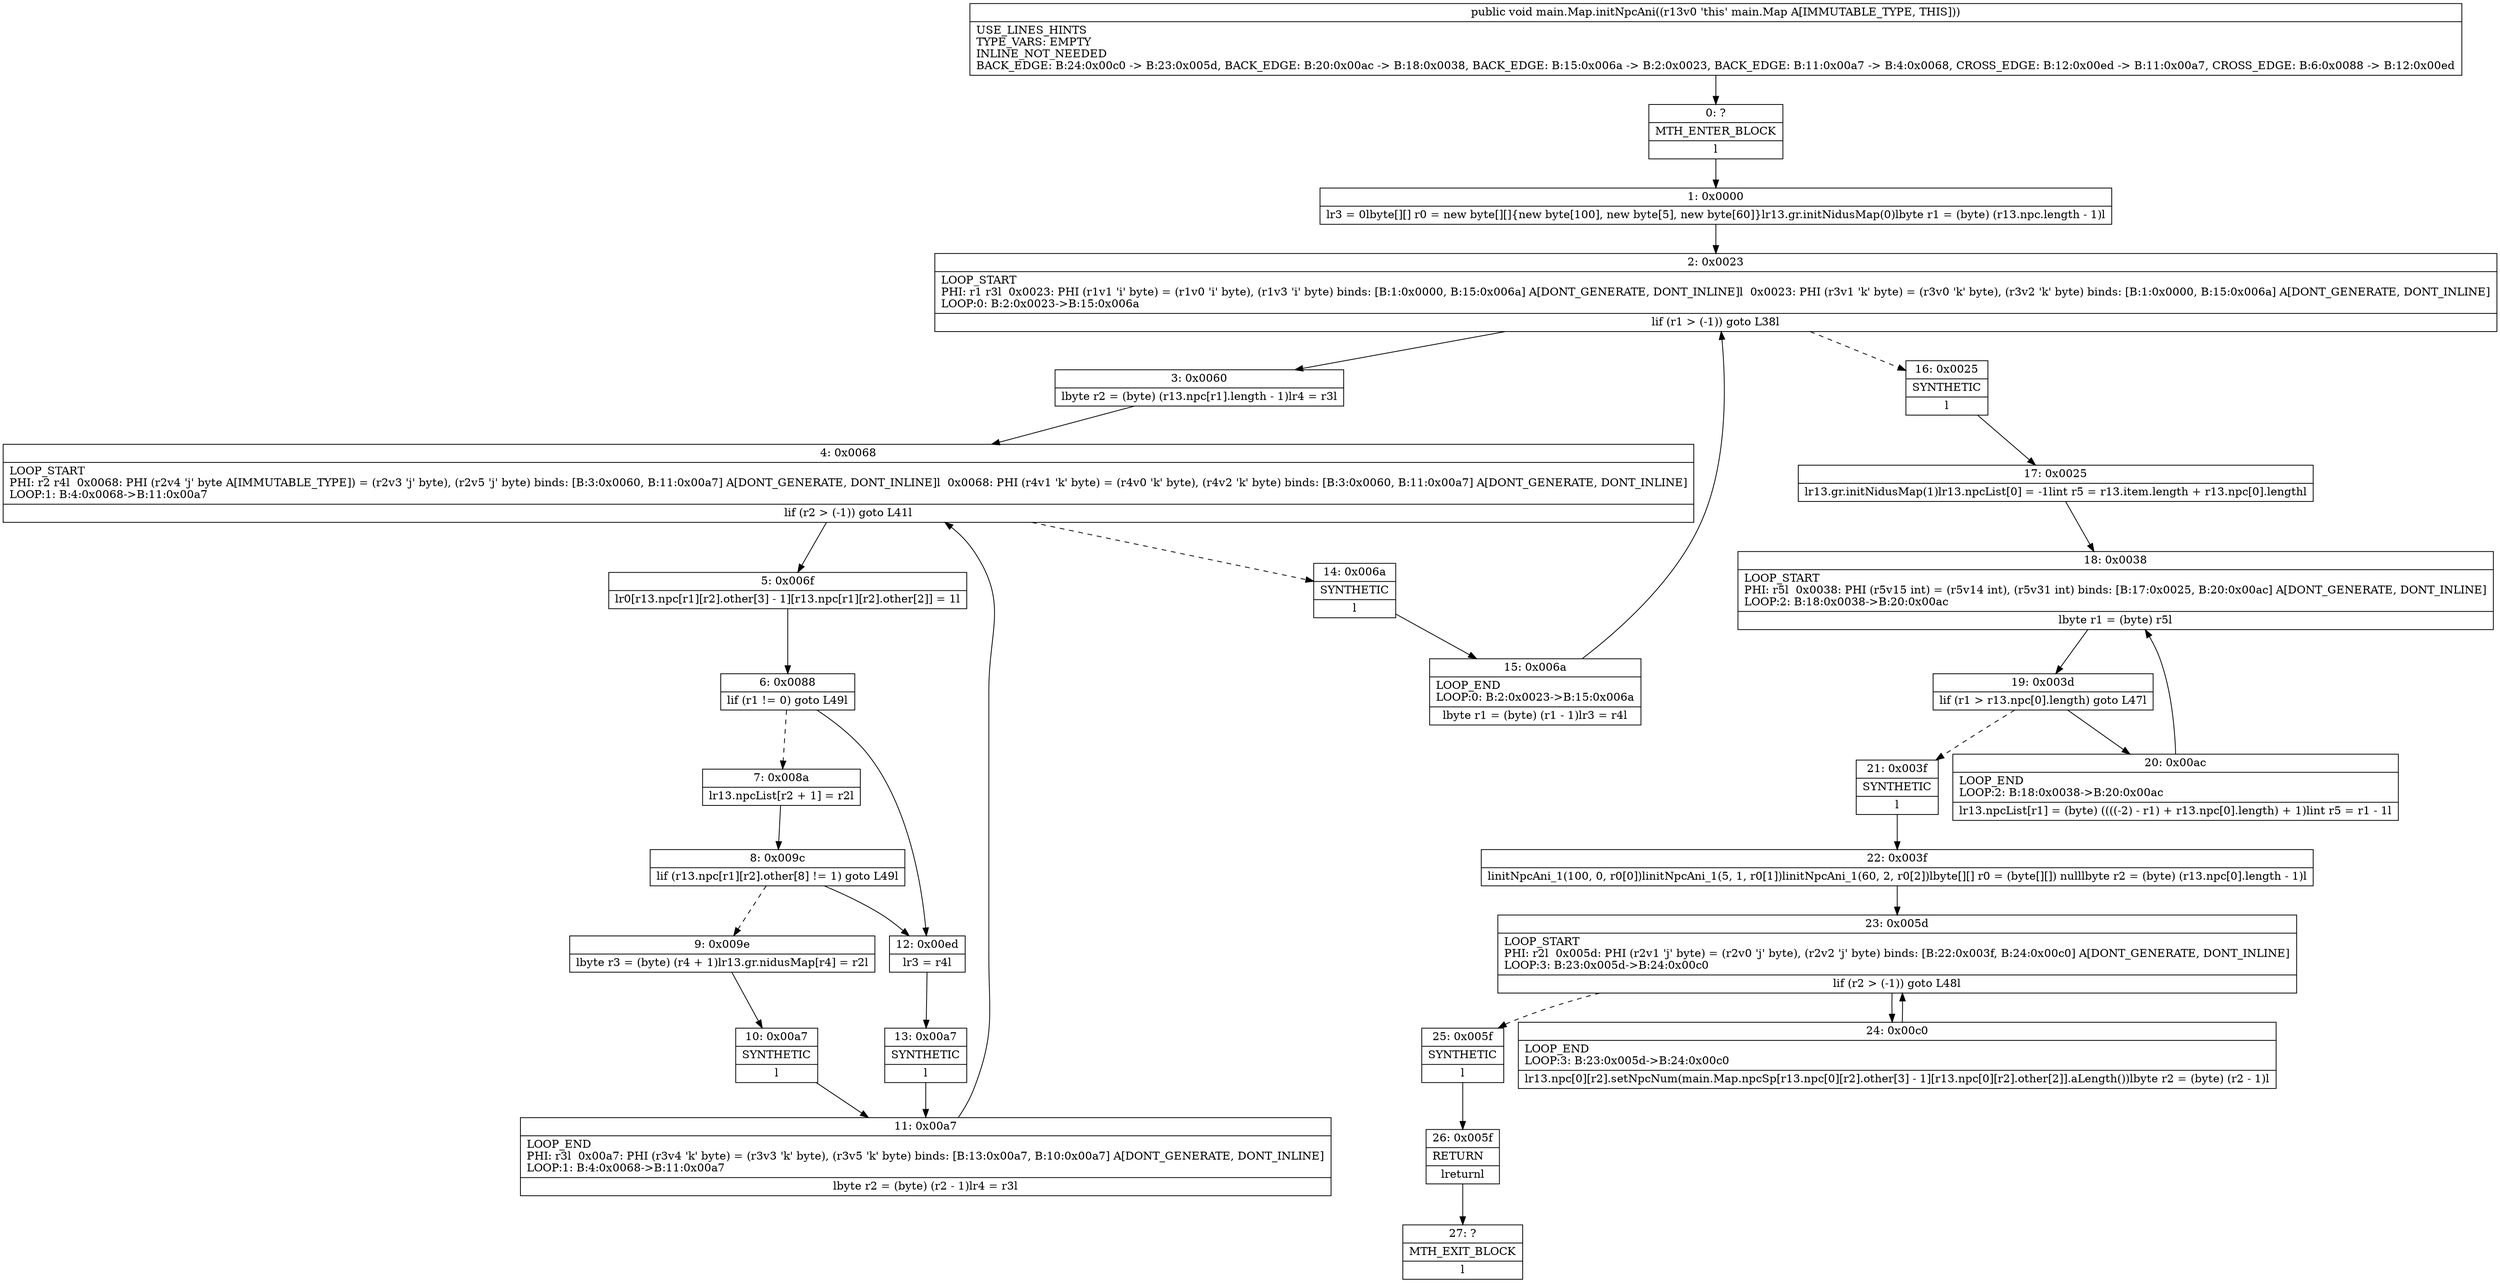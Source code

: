 digraph "CFG formain.Map.initNpcAni()V" {
Node_0 [shape=record,label="{0\:\ ?|MTH_ENTER_BLOCK\l|l}"];
Node_1 [shape=record,label="{1\:\ 0x0000|lr3 = 0lbyte[][] r0 = new byte[][]\{new byte[100], new byte[5], new byte[60]\}lr13.gr.initNidusMap(0)lbyte r1 = (byte) (r13.npc.length \- 1)l}"];
Node_2 [shape=record,label="{2\:\ 0x0023|LOOP_START\lPHI: r1 r3l  0x0023: PHI (r1v1 'i' byte) = (r1v0 'i' byte), (r1v3 'i' byte) binds: [B:1:0x0000, B:15:0x006a] A[DONT_GENERATE, DONT_INLINE]l  0x0023: PHI (r3v1 'k' byte) = (r3v0 'k' byte), (r3v2 'k' byte) binds: [B:1:0x0000, B:15:0x006a] A[DONT_GENERATE, DONT_INLINE]\lLOOP:0: B:2:0x0023\-\>B:15:0x006a\l|lif (r1 \> (\-1)) goto L38l}"];
Node_3 [shape=record,label="{3\:\ 0x0060|lbyte r2 = (byte) (r13.npc[r1].length \- 1)lr4 = r3l}"];
Node_4 [shape=record,label="{4\:\ 0x0068|LOOP_START\lPHI: r2 r4l  0x0068: PHI (r2v4 'j' byte A[IMMUTABLE_TYPE]) = (r2v3 'j' byte), (r2v5 'j' byte) binds: [B:3:0x0060, B:11:0x00a7] A[DONT_GENERATE, DONT_INLINE]l  0x0068: PHI (r4v1 'k' byte) = (r4v0 'k' byte), (r4v2 'k' byte) binds: [B:3:0x0060, B:11:0x00a7] A[DONT_GENERATE, DONT_INLINE]\lLOOP:1: B:4:0x0068\-\>B:11:0x00a7\l|lif (r2 \> (\-1)) goto L41l}"];
Node_5 [shape=record,label="{5\:\ 0x006f|lr0[r13.npc[r1][r2].other[3] \- 1][r13.npc[r1][r2].other[2]] = 1l}"];
Node_6 [shape=record,label="{6\:\ 0x0088|lif (r1 != 0) goto L49l}"];
Node_7 [shape=record,label="{7\:\ 0x008a|lr13.npcList[r2 + 1] = r2l}"];
Node_8 [shape=record,label="{8\:\ 0x009c|lif (r13.npc[r1][r2].other[8] != 1) goto L49l}"];
Node_9 [shape=record,label="{9\:\ 0x009e|lbyte r3 = (byte) (r4 + 1)lr13.gr.nidusMap[r4] = r2l}"];
Node_10 [shape=record,label="{10\:\ 0x00a7|SYNTHETIC\l|l}"];
Node_11 [shape=record,label="{11\:\ 0x00a7|LOOP_END\lPHI: r3l  0x00a7: PHI (r3v4 'k' byte) = (r3v3 'k' byte), (r3v5 'k' byte) binds: [B:13:0x00a7, B:10:0x00a7] A[DONT_GENERATE, DONT_INLINE]\lLOOP:1: B:4:0x0068\-\>B:11:0x00a7\l|lbyte r2 = (byte) (r2 \- 1)lr4 = r3l}"];
Node_12 [shape=record,label="{12\:\ 0x00ed|lr3 = r4l}"];
Node_13 [shape=record,label="{13\:\ 0x00a7|SYNTHETIC\l|l}"];
Node_14 [shape=record,label="{14\:\ 0x006a|SYNTHETIC\l|l}"];
Node_15 [shape=record,label="{15\:\ 0x006a|LOOP_END\lLOOP:0: B:2:0x0023\-\>B:15:0x006a\l|lbyte r1 = (byte) (r1 \- 1)lr3 = r4l}"];
Node_16 [shape=record,label="{16\:\ 0x0025|SYNTHETIC\l|l}"];
Node_17 [shape=record,label="{17\:\ 0x0025|lr13.gr.initNidusMap(1)lr13.npcList[0] = \-1lint r5 = r13.item.length + r13.npc[0].lengthl}"];
Node_18 [shape=record,label="{18\:\ 0x0038|LOOP_START\lPHI: r5l  0x0038: PHI (r5v15 int) = (r5v14 int), (r5v31 int) binds: [B:17:0x0025, B:20:0x00ac] A[DONT_GENERATE, DONT_INLINE]\lLOOP:2: B:18:0x0038\-\>B:20:0x00ac\l|lbyte r1 = (byte) r5l}"];
Node_19 [shape=record,label="{19\:\ 0x003d|lif (r1 \> r13.npc[0].length) goto L47l}"];
Node_20 [shape=record,label="{20\:\ 0x00ac|LOOP_END\lLOOP:2: B:18:0x0038\-\>B:20:0x00ac\l|lr13.npcList[r1] = (byte) ((((\-2) \- r1) + r13.npc[0].length) + 1)lint r5 = r1 \- 1l}"];
Node_21 [shape=record,label="{21\:\ 0x003f|SYNTHETIC\l|l}"];
Node_22 [shape=record,label="{22\:\ 0x003f|linitNpcAni_1(100, 0, r0[0])linitNpcAni_1(5, 1, r0[1])linitNpcAni_1(60, 2, r0[2])lbyte[][] r0 = (byte[][]) nulllbyte r2 = (byte) (r13.npc[0].length \- 1)l}"];
Node_23 [shape=record,label="{23\:\ 0x005d|LOOP_START\lPHI: r2l  0x005d: PHI (r2v1 'j' byte) = (r2v0 'j' byte), (r2v2 'j' byte) binds: [B:22:0x003f, B:24:0x00c0] A[DONT_GENERATE, DONT_INLINE]\lLOOP:3: B:23:0x005d\-\>B:24:0x00c0\l|lif (r2 \> (\-1)) goto L48l}"];
Node_24 [shape=record,label="{24\:\ 0x00c0|LOOP_END\lLOOP:3: B:23:0x005d\-\>B:24:0x00c0\l|lr13.npc[0][r2].setNpcNum(main.Map.npcSp[r13.npc[0][r2].other[3] \- 1][r13.npc[0][r2].other[2]].aLength())lbyte r2 = (byte) (r2 \- 1)l}"];
Node_25 [shape=record,label="{25\:\ 0x005f|SYNTHETIC\l|l}"];
Node_26 [shape=record,label="{26\:\ 0x005f|RETURN\l|lreturnl}"];
Node_27 [shape=record,label="{27\:\ ?|MTH_EXIT_BLOCK\l|l}"];
MethodNode[shape=record,label="{public void main.Map.initNpcAni((r13v0 'this' main.Map A[IMMUTABLE_TYPE, THIS]))  | USE_LINES_HINTS\lTYPE_VARS: EMPTY\lINLINE_NOT_NEEDED\lBACK_EDGE: B:24:0x00c0 \-\> B:23:0x005d, BACK_EDGE: B:20:0x00ac \-\> B:18:0x0038, BACK_EDGE: B:15:0x006a \-\> B:2:0x0023, BACK_EDGE: B:11:0x00a7 \-\> B:4:0x0068, CROSS_EDGE: B:12:0x00ed \-\> B:11:0x00a7, CROSS_EDGE: B:6:0x0088 \-\> B:12:0x00ed\l}"];
MethodNode -> Node_0;
Node_0 -> Node_1;
Node_1 -> Node_2;
Node_2 -> Node_3;
Node_2 -> Node_16[style=dashed];
Node_3 -> Node_4;
Node_4 -> Node_5;
Node_4 -> Node_14[style=dashed];
Node_5 -> Node_6;
Node_6 -> Node_7[style=dashed];
Node_6 -> Node_12;
Node_7 -> Node_8;
Node_8 -> Node_9[style=dashed];
Node_8 -> Node_12;
Node_9 -> Node_10;
Node_10 -> Node_11;
Node_11 -> Node_4;
Node_12 -> Node_13;
Node_13 -> Node_11;
Node_14 -> Node_15;
Node_15 -> Node_2;
Node_16 -> Node_17;
Node_17 -> Node_18;
Node_18 -> Node_19;
Node_19 -> Node_20;
Node_19 -> Node_21[style=dashed];
Node_20 -> Node_18;
Node_21 -> Node_22;
Node_22 -> Node_23;
Node_23 -> Node_24;
Node_23 -> Node_25[style=dashed];
Node_24 -> Node_23;
Node_25 -> Node_26;
Node_26 -> Node_27;
}

